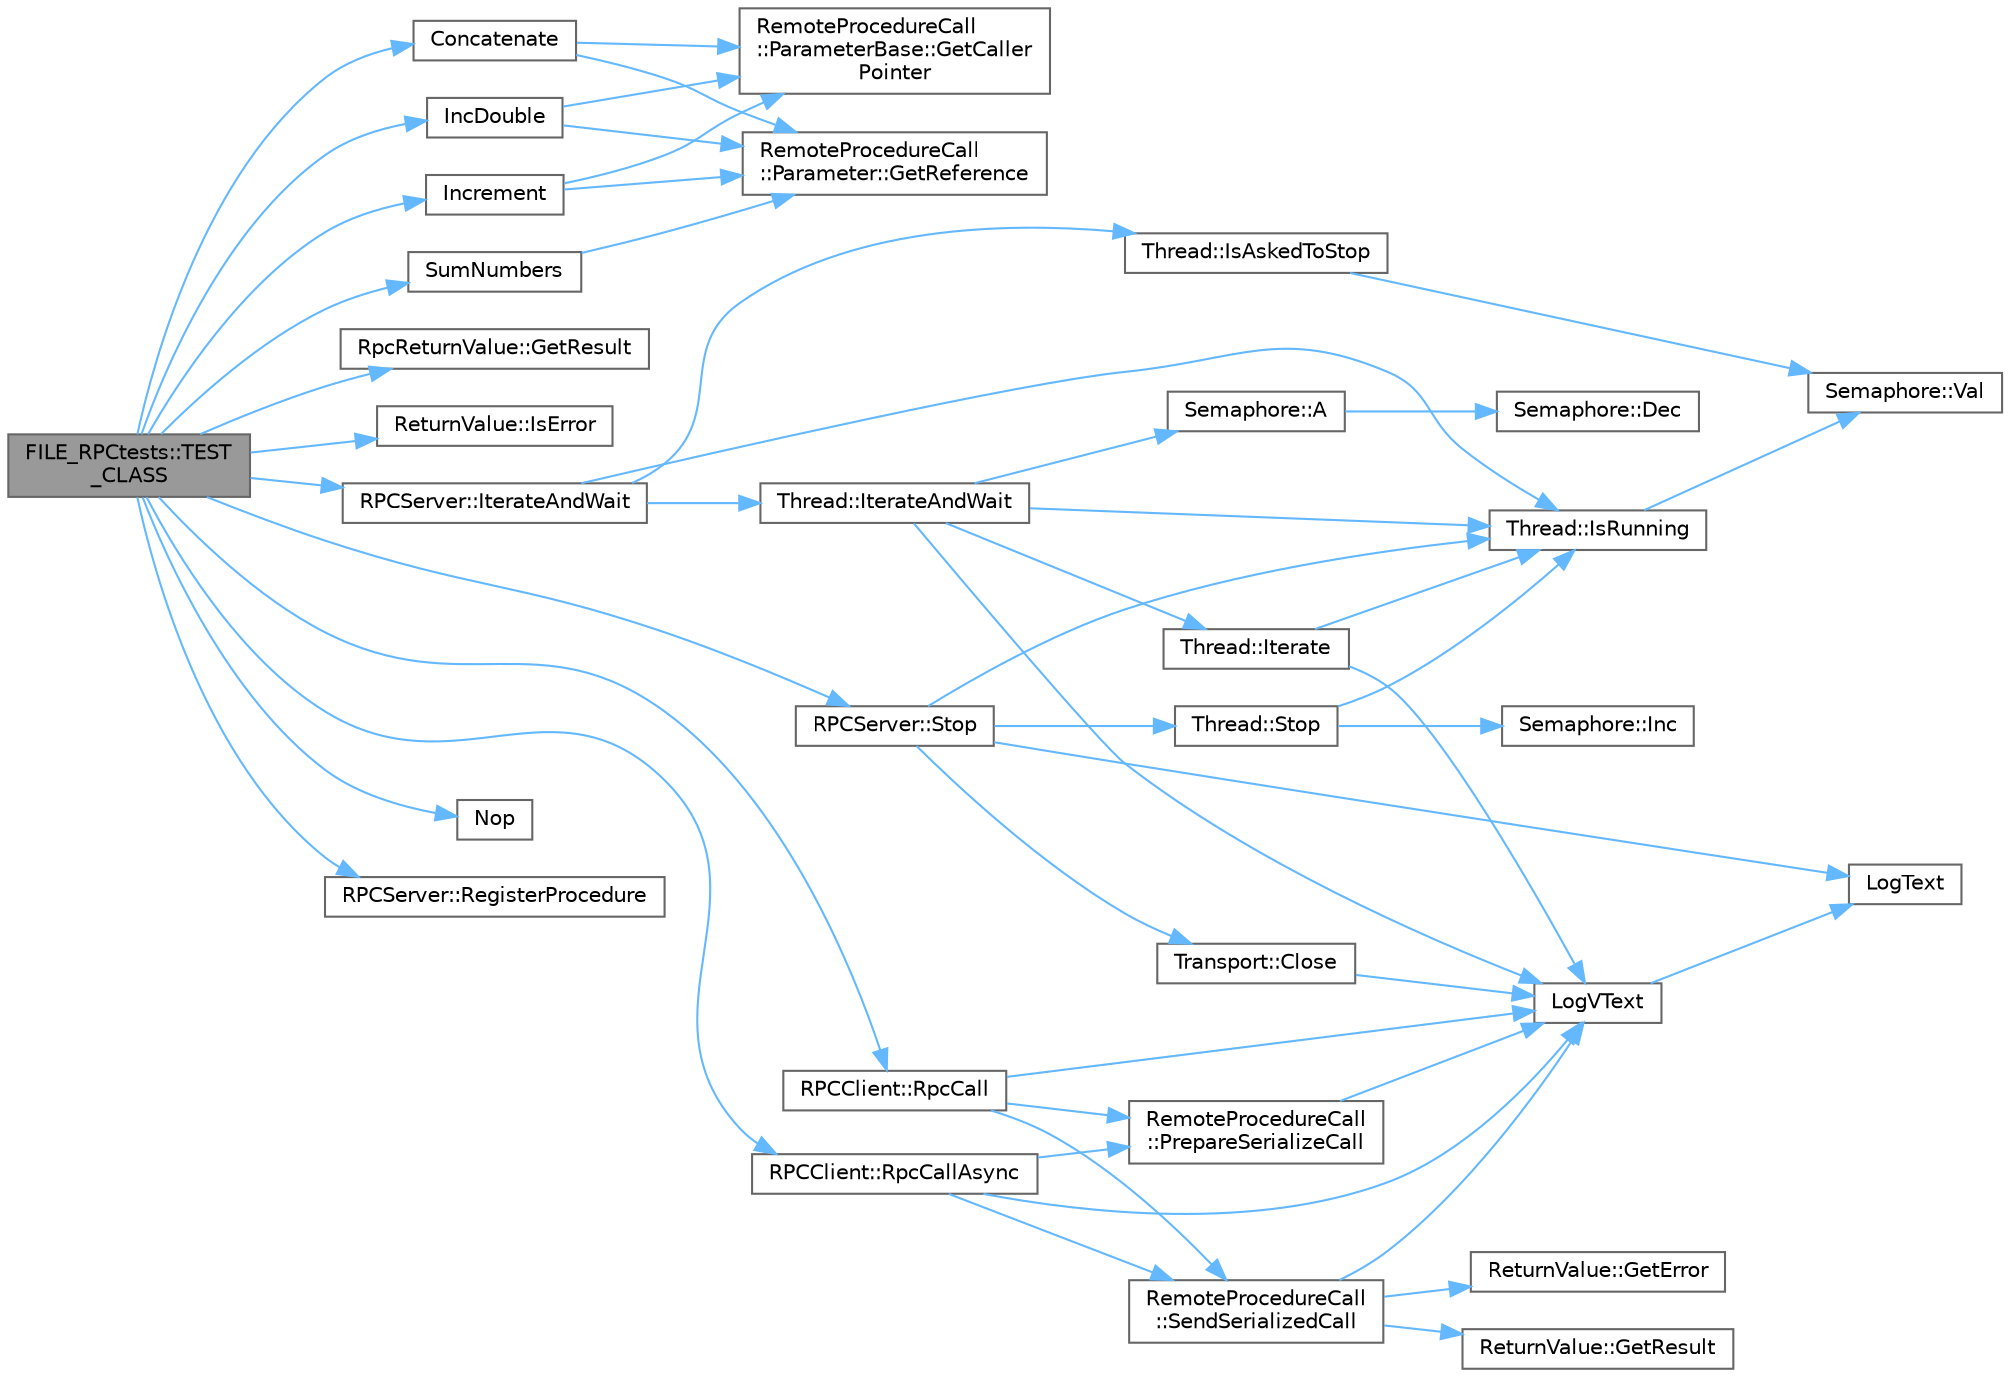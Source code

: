 digraph "FILE_RPCtests::TEST_CLASS"
{
 // LATEX_PDF_SIZE
  bgcolor="transparent";
  edge [fontname=Helvetica,fontsize=10,labelfontname=Helvetica,labelfontsize=10];
  node [fontname=Helvetica,fontsize=10,shape=box,height=0.2,width=0.4];
  rankdir="LR";
  Node1 [id="Node000001",label="FILE_RPCtests::TEST\l_CLASS",height=0.2,width=0.4,color="gray40", fillcolor="grey60", style="filled", fontcolor="black",tooltip=" "];
  Node1 -> Node2 [id="edge1_Node000001_Node000002",color="steelblue1",style="solid",tooltip=" "];
  Node2 [id="Node000002",label="Concatenate",height=0.2,width=0.4,color="grey40", fillcolor="white", style="filled",URL="$_remote_procedures_8cpp.html#ac71bf1d25596a5c5c29df043c1c03332",tooltip=" "];
  Node2 -> Node3 [id="edge2_Node000002_Node000003",color="steelblue1",style="solid",tooltip=" "];
  Node3 [id="Node000003",label="RemoteProcedureCall\l::ParameterBase::GetCaller\lPointer",height=0.2,width=0.4,color="grey40", fillcolor="white", style="filled",URL="$class_remote_procedure_call_1_1_parameter_base.html#a5f1a6ec5ac473df55bd55826ba9b6885",tooltip=" "];
  Node2 -> Node4 [id="edge3_Node000002_Node000004",color="steelblue1",style="solid",tooltip=" "];
  Node4 [id="Node000004",label="RemoteProcedureCall\l::Parameter::GetReference",height=0.2,width=0.4,color="grey40", fillcolor="white", style="filled",URL="$class_remote_procedure_call_1_1_parameter.html#a9c70e382aaad6247243f0c80dd58393e",tooltip=" "];
  Node1 -> Node5 [id="edge4_Node000001_Node000005",color="steelblue1",style="solid",tooltip=" "];
  Node5 [id="Node000005",label="RpcReturnValue::GetResult",height=0.2,width=0.4,color="grey40", fillcolor="white", style="filled",URL="$class_rpc_return_value.html#a01b3628b9c983411193ec7adc0846bd4",tooltip=" "];
  Node1 -> Node6 [id="edge5_Node000001_Node000006",color="steelblue1",style="solid",tooltip=" "];
  Node6 [id="Node000006",label="IncDouble",height=0.2,width=0.4,color="grey40", fillcolor="white", style="filled",URL="$_remote_procedures_8cpp.html#ab240dcd91bc15add395837b9321f7d82",tooltip=" "];
  Node6 -> Node3 [id="edge6_Node000006_Node000003",color="steelblue1",style="solid",tooltip=" "];
  Node6 -> Node4 [id="edge7_Node000006_Node000004",color="steelblue1",style="solid",tooltip=" "];
  Node1 -> Node7 [id="edge8_Node000001_Node000007",color="steelblue1",style="solid",tooltip=" "];
  Node7 [id="Node000007",label="Increment",height=0.2,width=0.4,color="grey40", fillcolor="white", style="filled",URL="$_remote_procedures_8cpp.html#a0c3461eff8ccf59de510462e9fc1a750",tooltip=" "];
  Node7 -> Node3 [id="edge9_Node000007_Node000003",color="steelblue1",style="solid",tooltip=" "];
  Node7 -> Node4 [id="edge10_Node000007_Node000004",color="steelblue1",style="solid",tooltip=" "];
  Node1 -> Node8 [id="edge11_Node000001_Node000008",color="steelblue1",style="solid",tooltip=" "];
  Node8 [id="Node000008",label="ReturnValue::IsError",height=0.2,width=0.4,color="grey40", fillcolor="white", style="filled",URL="$class_return_value.html#a8191a2c1b417c55e336f350bcee26810",tooltip="Returns true if the ReturnValue carries an error. In this case, the T value shall not be used."];
  Node1 -> Node9 [id="edge12_Node000001_Node000009",color="steelblue1",style="solid",tooltip=" "];
  Node9 [id="Node000009",label="RPCServer::IterateAndWait",height=0.2,width=0.4,color="grey40", fillcolor="white", style="filled",URL="$class_r_p_c_server.html#aa0789295acfd6111907957f4feafcebe",tooltip=" "];
  Node9 -> Node10 [id="edge13_Node000009_Node000010",color="steelblue1",style="solid",tooltip=" "];
  Node10 [id="Node000010",label="Thread::IsAskedToStop",height=0.2,width=0.4,color="grey40", fillcolor="white", style="filled",URL="$class_thread.html#a155bd8214dbbadd0cd70f393e0695e4e",tooltip=" "];
  Node10 -> Node11 [id="edge14_Node000010_Node000011",color="steelblue1",style="solid",tooltip=" "];
  Node11 [id="Node000011",label="Semaphore::Val",height=0.2,width=0.4,color="grey40", fillcolor="white", style="filled",URL="$class_semaphore.html#a7fd7443fbd208c348251e966a2b60221",tooltip=" "];
  Node9 -> Node12 [id="edge15_Node000009_Node000012",color="steelblue1",style="solid",tooltip=" "];
  Node12 [id="Node000012",label="Thread::IsRunning",height=0.2,width=0.4,color="grey40", fillcolor="white", style="filled",URL="$class_thread.html#a5c52914aa095e6244a1d3b5bf7d97965",tooltip=" "];
  Node12 -> Node11 [id="edge16_Node000012_Node000011",color="steelblue1",style="solid",tooltip=" "];
  Node9 -> Node13 [id="edge17_Node000009_Node000013",color="steelblue1",style="solid",tooltip=" "];
  Node13 [id="Node000013",label="Thread::IterateAndWait",height=0.2,width=0.4,color="grey40", fillcolor="white", style="filled",URL="$class_thread.html#a41b5c7adb2c080981c373d3d35c69e0d",tooltip=" "];
  Node13 -> Node14 [id="edge18_Node000013_Node000014",color="steelblue1",style="solid",tooltip=" "];
  Node14 [id="Node000014",label="Semaphore::A",height=0.2,width=0.4,color="grey40", fillcolor="white", style="filled",URL="$class_semaphore.html#a5b2c3b765195da053f029f6d3378f367",tooltip=" "];
  Node14 -> Node15 [id="edge19_Node000014_Node000015",color="steelblue1",style="solid",tooltip=" "];
  Node15 [id="Node000015",label="Semaphore::Dec",height=0.2,width=0.4,color="grey40", fillcolor="white", style="filled",URL="$class_semaphore.html#a5c2d2b766ed89a3613872a007e793a18",tooltip=" "];
  Node13 -> Node12 [id="edge20_Node000013_Node000012",color="steelblue1",style="solid",tooltip=" "];
  Node13 -> Node16 [id="edge21_Node000013_Node000016",color="steelblue1",style="solid",tooltip=" "];
  Node16 [id="Node000016",label="Thread::Iterate",height=0.2,width=0.4,color="grey40", fillcolor="white", style="filled",URL="$class_thread.html#af0eb13dd34fb8547d10d4341246b8e03",tooltip=" "];
  Node16 -> Node12 [id="edge22_Node000016_Node000012",color="steelblue1",style="solid",tooltip=" "];
  Node16 -> Node17 [id="edge23_Node000016_Node000017",color="steelblue1",style="solid",tooltip=" "];
  Node17 [id="Node000017",label="LogVText",height=0.2,width=0.4,color="grey40", fillcolor="white", style="filled",URL="$log2reporter_8c.html#a5e1aa3e4ebff4a98212651cae466756e",tooltip=" "];
  Node17 -> Node18 [id="edge24_Node000017_Node000018",color="steelblue1",style="solid",tooltip=" "];
  Node18 [id="Node000018",label="LogText",height=0.2,width=0.4,color="grey40", fillcolor="white", style="filled",URL="$log2reporter_8c.html#adc647e2de83a0fbf4741a13e7a08d2b4",tooltip=" "];
  Node13 -> Node17 [id="edge25_Node000013_Node000017",color="steelblue1",style="solid",tooltip=" "];
  Node1 -> Node19 [id="edge26_Node000001_Node000019",color="steelblue1",style="solid",tooltip=" "];
  Node19 [id="Node000019",label="Nop",height=0.2,width=0.4,color="grey40", fillcolor="white", style="filled",URL="$_remote_procedures_8cpp.html#a37d403b8d27213db56aceb1f9801d2b2",tooltip=" "];
  Node1 -> Node20 [id="edge27_Node000001_Node000020",color="steelblue1",style="solid",tooltip=" "];
  Node20 [id="Node000020",label="RPCServer::RegisterProcedure",height=0.2,width=0.4,color="grey40", fillcolor="white", style="filled",URL="$class_r_p_c_server.html#a8528062f54f43807e392739dbea93e2b",tooltip="Registers a procedure so it can be called by a Remote Client."];
  Node1 -> Node21 [id="edge28_Node000001_Node000021",color="steelblue1",style="solid",tooltip=" "];
  Node21 [id="Node000021",label="RPCClient::RpcCall",height=0.2,width=0.4,color="grey40", fillcolor="white", style="filled",URL="$class_r_p_c_client.html#a3317a1e57f376702d7453fa0b11e8a7e",tooltip="see RemoteProcedureCall::SerializedCall and RemoteProcedureCall::SendSerializedCall...."];
  Node21 -> Node17 [id="edge29_Node000021_Node000017",color="steelblue1",style="solid",tooltip=" "];
  Node21 -> Node22 [id="edge30_Node000021_Node000022",color="steelblue1",style="solid",tooltip=" "];
  Node22 [id="Node000022",label="RemoteProcedureCall\l::PrepareSerializeCall",height=0.2,width=0.4,color="grey40", fillcolor="white", style="filled",URL="$class_remote_procedure_call.html#a97806d754043eae1ab08e5f1b538f7de",tooltip=" "];
  Node22 -> Node17 [id="edge31_Node000022_Node000017",color="steelblue1",style="solid",tooltip=" "];
  Node21 -> Node23 [id="edge32_Node000021_Node000023",color="steelblue1",style="solid",tooltip=" "];
  Node23 [id="Node000023",label="RemoteProcedureCall\l::SendSerializedCall",height=0.2,width=0.4,color="grey40", fillcolor="white", style="filled",URL="$class_remote_procedure_call.html#a38512a538a448e528fc162e179345ea4",tooltip=" "];
  Node23 -> Node24 [id="edge33_Node000023_Node000024",color="steelblue1",style="solid",tooltip=" "];
  Node24 [id="Node000024",label="ReturnValue::GetError",height=0.2,width=0.4,color="grey40", fillcolor="white", style="filled",URL="$class_return_value.html#a1093e4b49af96a21a1b9861e11459de0",tooltip=" "];
  Node23 -> Node25 [id="edge34_Node000023_Node000025",color="steelblue1",style="solid",tooltip=" "];
  Node25 [id="Node000025",label="ReturnValue::GetResult",height=0.2,width=0.4,color="grey40", fillcolor="white", style="filled",URL="$class_return_value.html#afc38ec32732624ea121f01f1a88a9a23",tooltip=" "];
  Node23 -> Node17 [id="edge35_Node000023_Node000017",color="steelblue1",style="solid",tooltip=" "];
  Node1 -> Node26 [id="edge36_Node000001_Node000026",color="steelblue1",style="solid",tooltip=" "];
  Node26 [id="Node000026",label="RPCClient::RpcCallAsync",height=0.2,width=0.4,color="grey40", fillcolor="white", style="filled",URL="$class_r_p_c_client.html#ad1ea9d5d63414cd67f6f3ba1719ecfd2",tooltip=" "];
  Node26 -> Node17 [id="edge37_Node000026_Node000017",color="steelblue1",style="solid",tooltip=" "];
  Node26 -> Node22 [id="edge38_Node000026_Node000022",color="steelblue1",style="solid",tooltip=" "];
  Node26 -> Node23 [id="edge39_Node000026_Node000023",color="steelblue1",style="solid",tooltip=" "];
  Node1 -> Node27 [id="edge40_Node000001_Node000027",color="steelblue1",style="solid",tooltip=" "];
  Node27 [id="Node000027",label="RPCServer::Stop",height=0.2,width=0.4,color="grey40", fillcolor="white", style="filled",URL="$class_r_p_c_server.html#afa561558cb0ceafb0556c4fd34e44683",tooltip="Stops the associated transport."];
  Node27 -> Node28 [id="edge41_Node000027_Node000028",color="steelblue1",style="solid",tooltip=" "];
  Node28 [id="Node000028",label="Transport::Close",height=0.2,width=0.4,color="grey40", fillcolor="white", style="filled",URL="$class_transport.html#a999a45e65a145dc7d0af3f493b118134",tooltip=" "];
  Node28 -> Node17 [id="edge42_Node000028_Node000017",color="steelblue1",style="solid",tooltip=" "];
  Node27 -> Node12 [id="edge43_Node000027_Node000012",color="steelblue1",style="solid",tooltip=" "];
  Node27 -> Node18 [id="edge44_Node000027_Node000018",color="steelblue1",style="solid",tooltip=" "];
  Node27 -> Node29 [id="edge45_Node000027_Node000029",color="steelblue1",style="solid",tooltip=" "];
  Node29 [id="Node000029",label="Thread::Stop",height=0.2,width=0.4,color="grey40", fillcolor="white", style="filled",URL="$class_thread.html#a5994590ea53d7b36ca9fc2bffedb8941",tooltip=" "];
  Node29 -> Node30 [id="edge46_Node000029_Node000030",color="steelblue1",style="solid",tooltip=" "];
  Node30 [id="Node000030",label="Semaphore::Inc",height=0.2,width=0.4,color="grey40", fillcolor="white", style="filled",URL="$class_semaphore.html#a0056087969f6a71f9f755698c8c2589f",tooltip=" "];
  Node29 -> Node12 [id="edge47_Node000029_Node000012",color="steelblue1",style="solid",tooltip=" "];
  Node1 -> Node31 [id="edge48_Node000001_Node000031",color="steelblue1",style="solid",tooltip=" "];
  Node31 [id="Node000031",label="SumNumbers",height=0.2,width=0.4,color="grey40", fillcolor="white", style="filled",URL="$_remote_procedures_8cpp.html#a7ae7f830456270f110ee8c5c497ea766",tooltip=" "];
  Node31 -> Node4 [id="edge49_Node000031_Node000004",color="steelblue1",style="solid",tooltip=" "];
}
